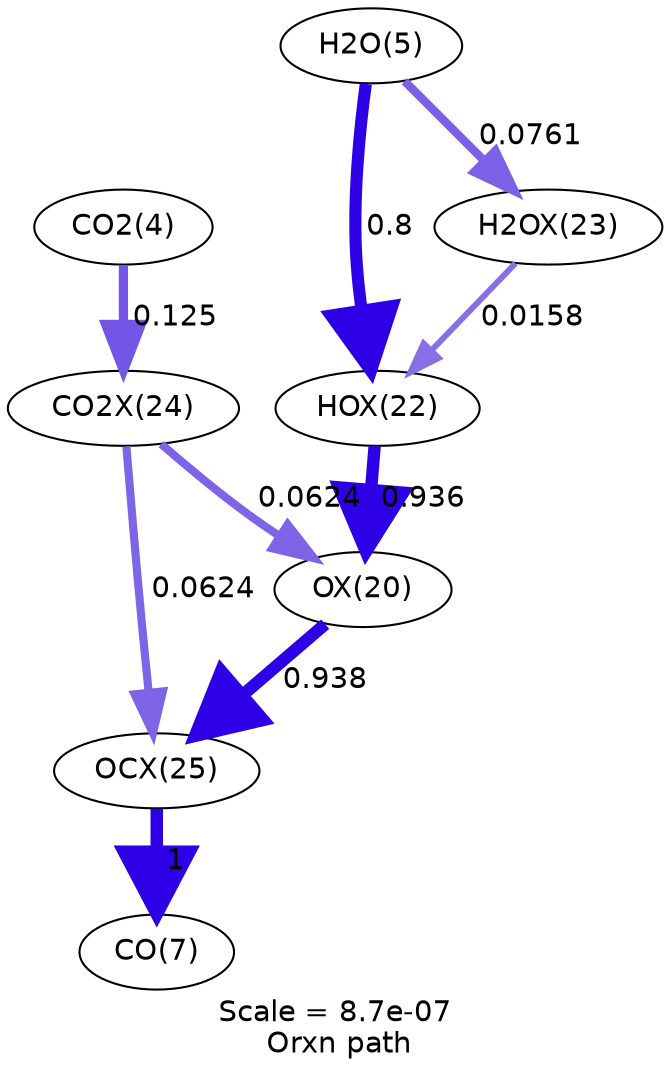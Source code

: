 digraph reaction_paths {
center=1;
s26 -> s24[fontname="Helvetica", style="setlinewidth(5.95)", arrowsize=2.97, color="0.7, 1.44, 0.9"
, label=" 0.936"];
s24 -> s29[fontname="Helvetica", style="setlinewidth(5.95)", arrowsize=2.98, color="0.7, 1.44, 0.9"
, label=" 0.938"];
s28 -> s24[fontname="Helvetica", style="setlinewidth(3.91)", arrowsize=1.95, color="0.7, 0.562, 0.9"
, label=" 0.0624"];
s6 -> s26[fontname="Helvetica", style="setlinewidth(5.83)", arrowsize=2.92, color="0.7, 1.3, 0.9"
, label=" 0.8"];
s27 -> s26[fontname="Helvetica", style="setlinewidth(2.87)", arrowsize=1.43, color="0.7, 0.516, 0.9"
, label=" 0.0158"];
s6 -> s27[fontname="Helvetica", style="setlinewidth(4.06)", arrowsize=2.03, color="0.7, 0.576, 0.9"
, label=" 0.0761"];
s29 -> s8[fontname="Helvetica", style="setlinewidth(6)", arrowsize=3, color="0.7, 1.5, 0.9"
, label=" 1"];
s28 -> s29[fontname="Helvetica", style="setlinewidth(3.91)", arrowsize=1.95, color="0.7, 0.562, 0.9"
, label=" 0.0624"];
s5 -> s28[fontname="Helvetica", style="setlinewidth(4.43)", arrowsize=2.21, color="0.7, 0.625, 0.9"
, label=" 0.125"];
s5 [ fontname="Helvetica", label="CO2(4)"];
s6 [ fontname="Helvetica", label="H2O(5)"];
s8 [ fontname="Helvetica", label="CO(7)"];
s24 [ fontname="Helvetica", label="OX(20)"];
s26 [ fontname="Helvetica", label="HOX(22)"];
s27 [ fontname="Helvetica", label="H2OX(23)"];
s28 [ fontname="Helvetica", label="CO2X(24)"];
s29 [ fontname="Helvetica", label="OCX(25)"];
 label = "Scale = 8.7e-07\l Orxn path";
 fontname = "Helvetica";
}
